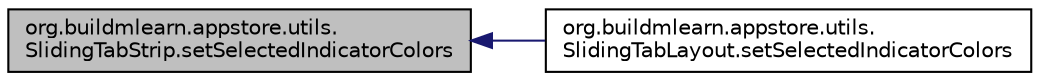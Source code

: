 digraph "org.buildmlearn.appstore.utils.SlidingTabStrip.setSelectedIndicatorColors"
{
 // INTERACTIVE_SVG=YES
  bgcolor="transparent";
  edge [fontname="Helvetica",fontsize="10",labelfontname="Helvetica",labelfontsize="10"];
  node [fontname="Helvetica",fontsize="10",shape=record];
  rankdir="LR";
  Node1 [label="org.buildmlearn.appstore.utils.\lSlidingTabStrip.setSelectedIndicatorColors",height=0.2,width=0.4,color="black", fillcolor="grey75", style="filled", fontcolor="black"];
  Node1 -> Node2 [dir="back",color="midnightblue",fontsize="10",style="solid",fontname="Helvetica"];
  Node2 [label="org.buildmlearn.appstore.utils.\lSlidingTabLayout.setSelectedIndicatorColors",height=0.2,width=0.4,color="black",URL="$d8/dcb/classorg_1_1buildmlearn_1_1appstore_1_1utils_1_1_sliding_tab_layout.html#a380c66569aaebb5e4967bb682d1bf0dd",tooltip="Sets the colors to be used for indicating the selected tab. "];
}
